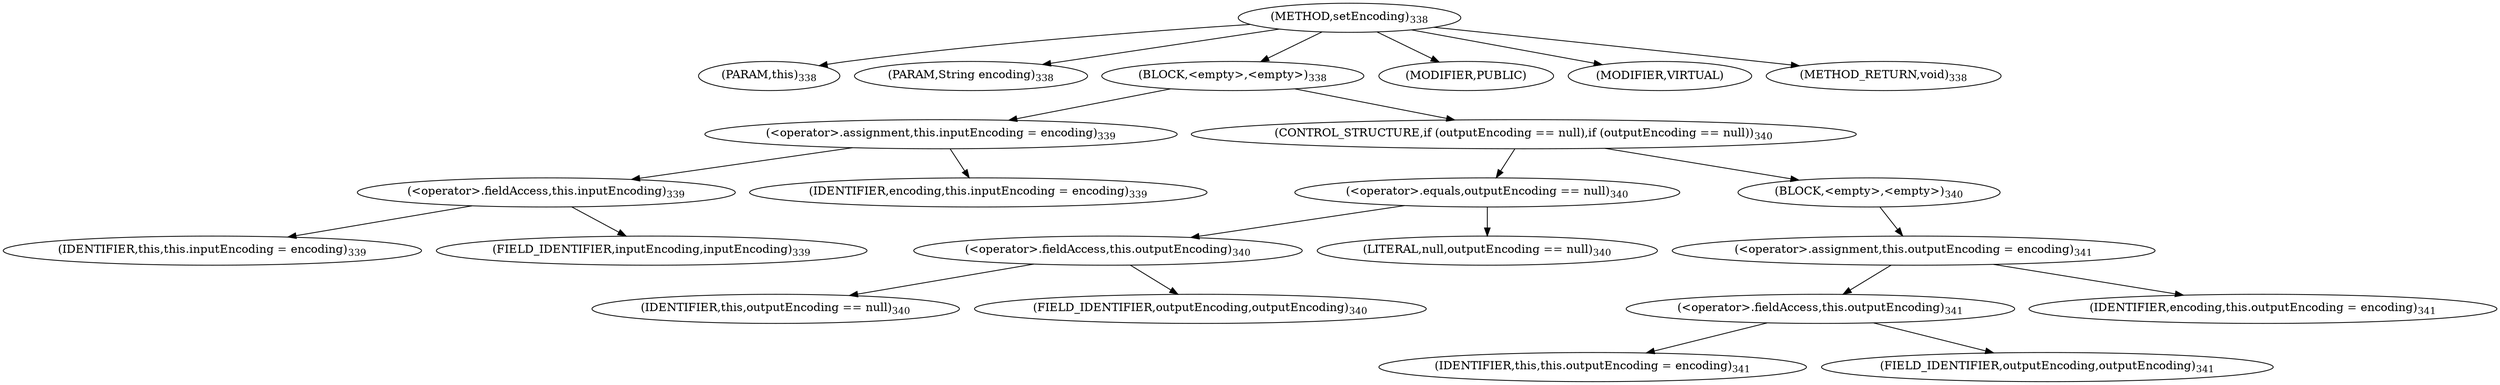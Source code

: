 digraph "setEncoding" {  
"559" [label = <(METHOD,setEncoding)<SUB>338</SUB>> ]
"34" [label = <(PARAM,this)<SUB>338</SUB>> ]
"560" [label = <(PARAM,String encoding)<SUB>338</SUB>> ]
"561" [label = <(BLOCK,&lt;empty&gt;,&lt;empty&gt;)<SUB>338</SUB>> ]
"562" [label = <(&lt;operator&gt;.assignment,this.inputEncoding = encoding)<SUB>339</SUB>> ]
"563" [label = <(&lt;operator&gt;.fieldAccess,this.inputEncoding)<SUB>339</SUB>> ]
"33" [label = <(IDENTIFIER,this,this.inputEncoding = encoding)<SUB>339</SUB>> ]
"564" [label = <(FIELD_IDENTIFIER,inputEncoding,inputEncoding)<SUB>339</SUB>> ]
"565" [label = <(IDENTIFIER,encoding,this.inputEncoding = encoding)<SUB>339</SUB>> ]
"566" [label = <(CONTROL_STRUCTURE,if (outputEncoding == null),if (outputEncoding == null))<SUB>340</SUB>> ]
"567" [label = <(&lt;operator&gt;.equals,outputEncoding == null)<SUB>340</SUB>> ]
"568" [label = <(&lt;operator&gt;.fieldAccess,this.outputEncoding)<SUB>340</SUB>> ]
"569" [label = <(IDENTIFIER,this,outputEncoding == null)<SUB>340</SUB>> ]
"570" [label = <(FIELD_IDENTIFIER,outputEncoding,outputEncoding)<SUB>340</SUB>> ]
"571" [label = <(LITERAL,null,outputEncoding == null)<SUB>340</SUB>> ]
"572" [label = <(BLOCK,&lt;empty&gt;,&lt;empty&gt;)<SUB>340</SUB>> ]
"573" [label = <(&lt;operator&gt;.assignment,this.outputEncoding = encoding)<SUB>341</SUB>> ]
"574" [label = <(&lt;operator&gt;.fieldAccess,this.outputEncoding)<SUB>341</SUB>> ]
"575" [label = <(IDENTIFIER,this,this.outputEncoding = encoding)<SUB>341</SUB>> ]
"576" [label = <(FIELD_IDENTIFIER,outputEncoding,outputEncoding)<SUB>341</SUB>> ]
"577" [label = <(IDENTIFIER,encoding,this.outputEncoding = encoding)<SUB>341</SUB>> ]
"578" [label = <(MODIFIER,PUBLIC)> ]
"579" [label = <(MODIFIER,VIRTUAL)> ]
"580" [label = <(METHOD_RETURN,void)<SUB>338</SUB>> ]
  "559" -> "34" 
  "559" -> "560" 
  "559" -> "561" 
  "559" -> "578" 
  "559" -> "579" 
  "559" -> "580" 
  "561" -> "562" 
  "561" -> "566" 
  "562" -> "563" 
  "562" -> "565" 
  "563" -> "33" 
  "563" -> "564" 
  "566" -> "567" 
  "566" -> "572" 
  "567" -> "568" 
  "567" -> "571" 
  "568" -> "569" 
  "568" -> "570" 
  "572" -> "573" 
  "573" -> "574" 
  "573" -> "577" 
  "574" -> "575" 
  "574" -> "576" 
}
